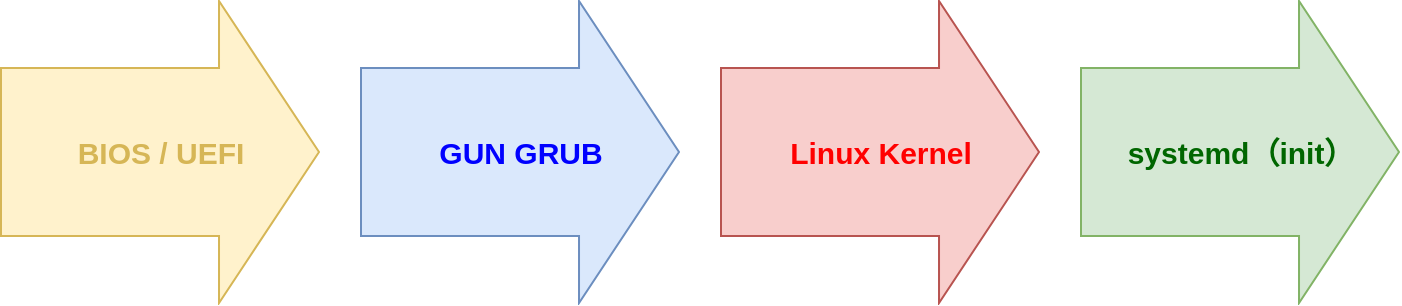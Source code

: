 <mxfile version="20.2.3" type="device"><diagram id="Suk9em5PEM7nS-QqmJVI" name="第 1 页"><mxGraphModel dx="1298" dy="763" grid="1" gridSize="10" guides="1" tooltips="1" connect="1" arrows="1" fold="1" page="1" pageScale="1" pageWidth="827" pageHeight="1169" math="0" shadow="0"><root><mxCell id="0"/><mxCell id="1" parent="0"/><mxCell id="e8Mg6l4fUdUwS4Ea4aYy-1" value="BIOS / UEFI" style="shape=flexArrow;endArrow=classic;html=1;rounded=0;width=84;endSize=16.33;endWidth=66;fillColor=#fff2cc;strokeColor=#d6b656;fontColor=#D6B656;labelBackgroundColor=none;fontStyle=1;fontSize=15;align=center;labelBorderColor=none;verticalAlign=middle;" edge="1" parent="1"><mxGeometry width="50" height="50" relative="1" as="geometry"><mxPoint x="40" y="360" as="sourcePoint"/><mxPoint x="200" y="360" as="targetPoint"/><Array as="points"/></mxGeometry></mxCell><mxCell id="e8Mg6l4fUdUwS4Ea4aYy-5" value="&lt;font color=&quot;#0000ff&quot;&gt;GUN GRUB&lt;/font&gt;" style="shape=flexArrow;endArrow=classic;html=1;rounded=0;width=84;endSize=16.33;endWidth=66;fillColor=#dae8fc;strokeColor=#6c8ebf;fontColor=#D6B656;labelBackgroundColor=none;fontStyle=1;fontSize=15;align=center;labelBorderColor=none;verticalAlign=middle;" edge="1" parent="1"><mxGeometry width="50" height="50" relative="1" as="geometry"><mxPoint x="220" y="360" as="sourcePoint"/><mxPoint x="380" y="360" as="targetPoint"/><Array as="points"/></mxGeometry></mxCell><mxCell id="e8Mg6l4fUdUwS4Ea4aYy-6" value="&lt;font color=&quot;#ff0000&quot;&gt;Linux Kernel&lt;/font&gt;" style="shape=flexArrow;endArrow=classic;html=1;rounded=0;width=84;endSize=16.33;endWidth=66;fillColor=#f8cecc;strokeColor=#b85450;fontColor=#D6B656;labelBackgroundColor=none;fontStyle=1;fontSize=15;align=center;labelBorderColor=none;verticalAlign=middle;" edge="1" parent="1"><mxGeometry width="50" height="50" relative="1" as="geometry"><mxPoint x="400" y="360" as="sourcePoint"/><mxPoint x="560" y="360" as="targetPoint"/><Array as="points"/></mxGeometry></mxCell><mxCell id="e8Mg6l4fUdUwS4Ea4aYy-7" value="&lt;font&gt;systemd（init）&lt;/font&gt;" style="shape=flexArrow;endArrow=classic;html=1;rounded=0;width=84;endSize=16.33;endWidth=66;fillColor=#d5e8d4;strokeColor=#82b366;fontColor=#006600;labelBackgroundColor=none;fontStyle=1;fontSize=15;align=center;labelBorderColor=none;verticalAlign=middle;" edge="1" parent="1"><mxGeometry width="50" height="50" relative="1" as="geometry"><mxPoint x="580" y="360" as="sourcePoint"/><mxPoint x="740" y="360" as="targetPoint"/><Array as="points"/></mxGeometry></mxCell></root></mxGraphModel></diagram></mxfile>